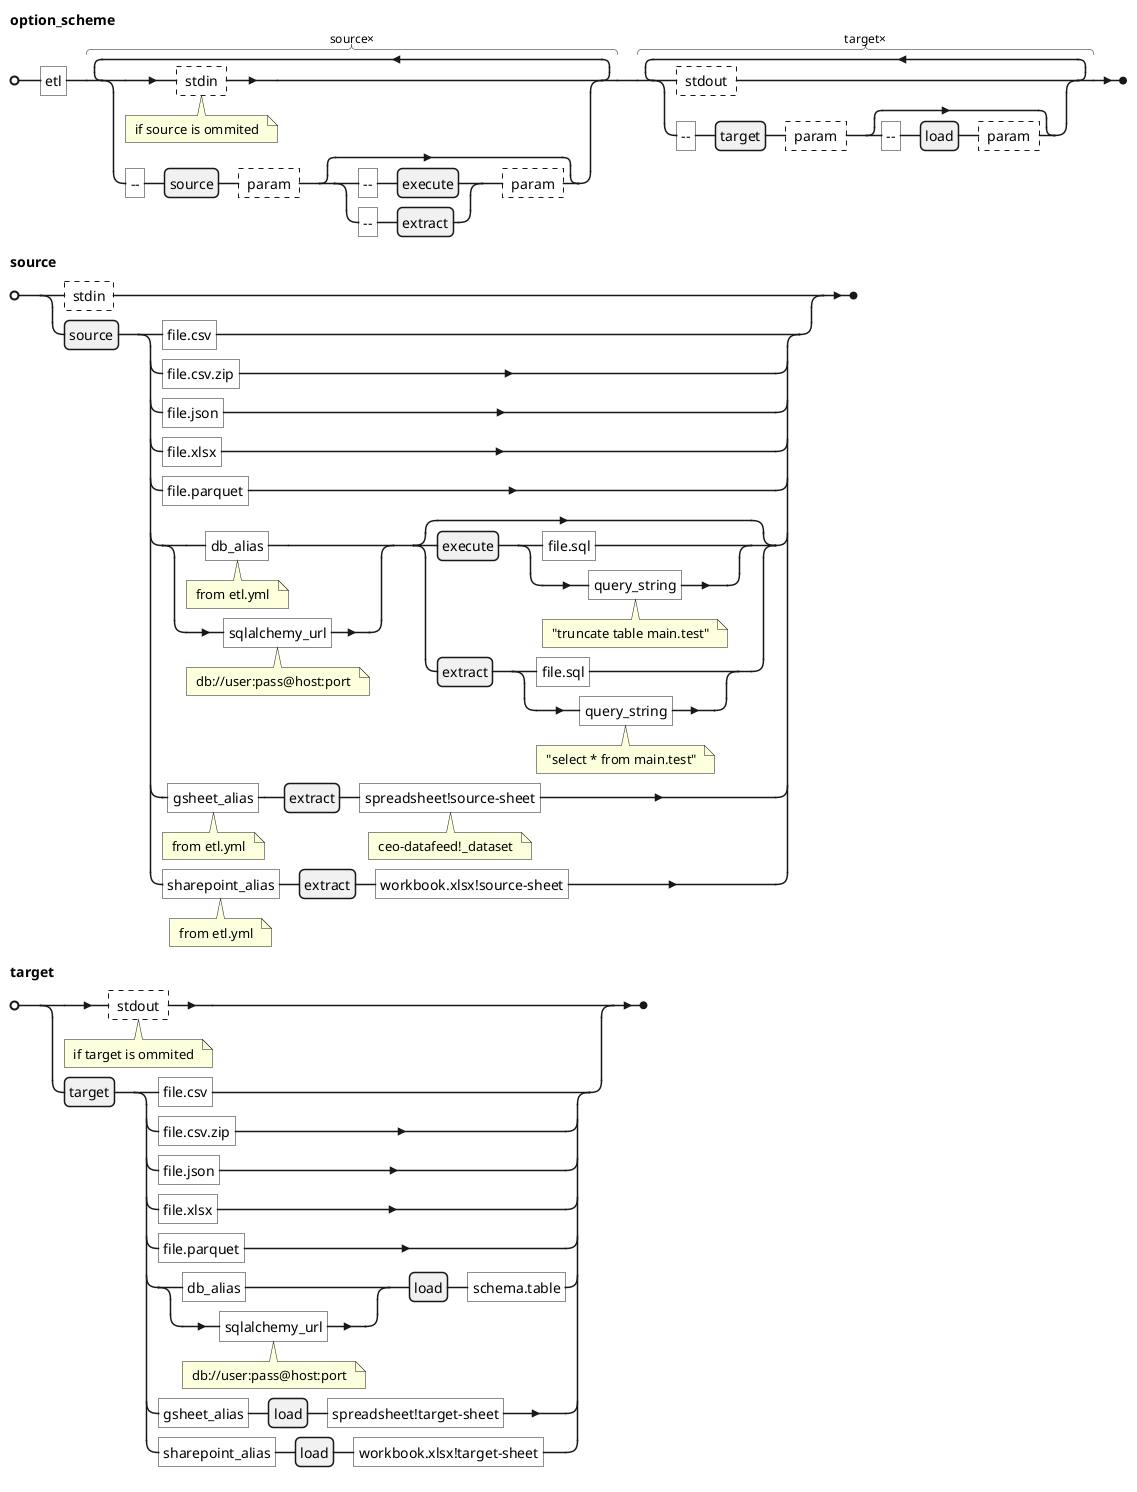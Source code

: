 @startebnf
option_scheme = "etl", 
      source * ( 
        ? stdin ? (* if source is ommited *)
      | "--", source, ? param ?, 
            [ 
            (
              "--", execute
            | "--", extract 
            ), ? param ?
            ] 
      ), 
      target * ( 
        ? stdout ? 
      | "--", target, ? param ?, 
            [ 
              "--", load, ? param ?
            ] 
      );
      
source = ( 
        ? stdin ?
      | ( source, ( 
            "file.csv" 
          | "file.csv.zip" 
          | "file.json" 
          | "file.xlsx" 
          | "file.parquet" 
          | ( "db_alias"  (* from etl.yml *) | "sqlalchemy_url" (* db://user:pass@host:port *) ),
            [ 
              ( execute, ( "file.sql" | "query_string" (* "truncate table main.test" *) ) ) 
            | ( extract, ( "file.sql" | "query_string" (* "select * from main.test" *) ) ) 
            ] 
          | "gsheet_alias" (* from etl.yml *), extract, "spreadsheet!source-sheet" (* ceo-datafeed!_dataset *)
          | "sharepoint_alias" (* from etl.yml *), extract, "workbook.xlsx!source-sheet"
        ) )
      );
target =
        ( 
          ? stdout ? (* if target is ommited *)
        | ( target, ( 
              "file.csv"
            | "file.csv.zip" 
            | "file.json" 
            | "file.xlsx" 
            | "file.parquet" 
            | ( "db_alias" | "sqlalchemy_url" (* db://user:pass@host:port *) ), load, "schema.table"
            | "gsheet_alias", load, "spreadsheet!target-sheet" 
            | "sharepoint_alias", load, "workbook.xlsx!target-sheet"
          ) )
        );
@endebnf